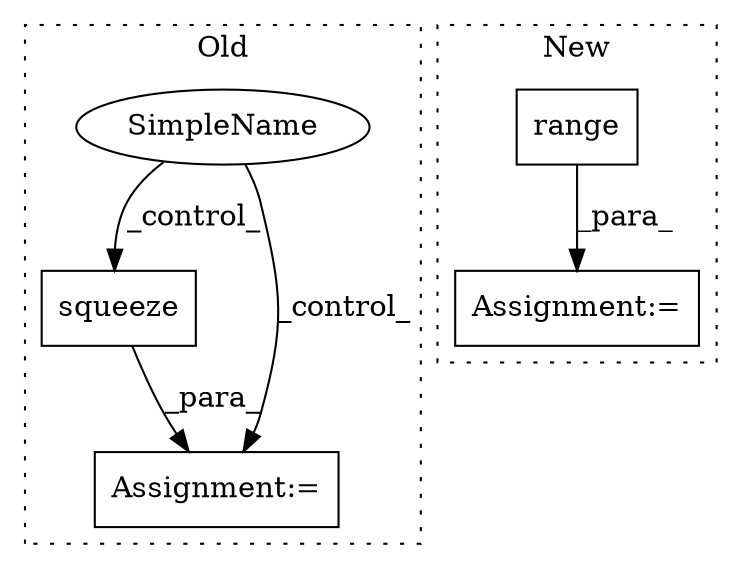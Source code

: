 digraph G {
subgraph cluster0 {
1 [label="squeeze" a="32" s="3222,3234" l="8,1" shape="box"];
4 [label="Assignment:=" a="7" s="3215" l="1" shape="box"];
5 [label="SimpleName" a="42" s="" l="" shape="ellipse"];
label = "Old";
style="dotted";
}
subgraph cluster1 {
2 [label="range" a="32" s="3323,3340" l="6,1" shape="box"];
3 [label="Assignment:=" a="7" s="3246,3341" l="61,2" shape="box"];
label = "New";
style="dotted";
}
1 -> 4 [label="_para_"];
2 -> 3 [label="_para_"];
5 -> 1 [label="_control_"];
5 -> 4 [label="_control_"];
}